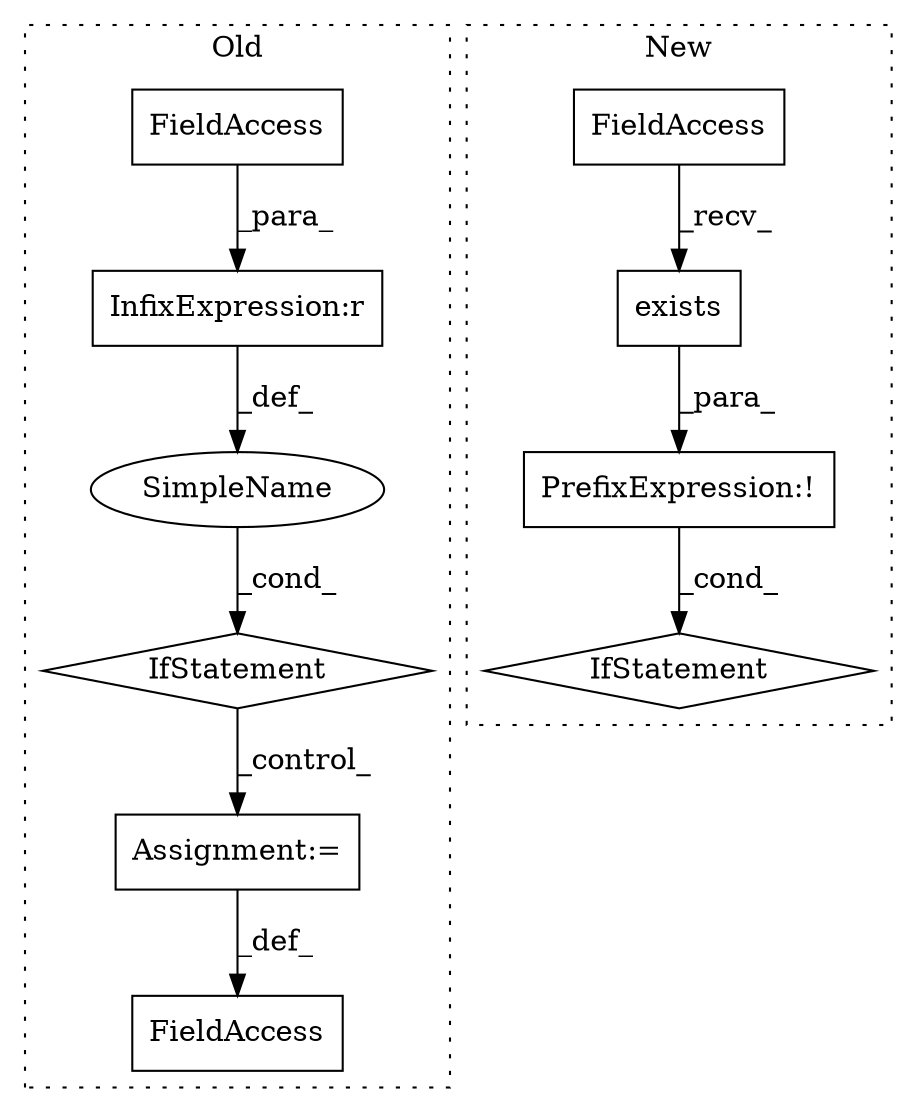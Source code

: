 digraph G {
subgraph cluster0 {
1 [label="IfStatement" a="25" s="5818,5845" l="4,2" shape="diamond"];
6 [label="Assignment:=" a="7" s="5874" l="1" shape="box"];
7 [label="FieldAccess" a="22" s="5859" l="4" shape="box"];
8 [label="SimpleName" a="42" s="" l="" shape="ellipse"];
9 [label="InfixExpression:r" a="27" s="5837" l="4" shape="box"];
10 [label="FieldAccess" a="22" s="5822" l="4" shape="box"];
label = "Old";
style="dotted";
}
subgraph cluster1 {
2 [label="exists" a="32" s="3352,3398" l="7,1" shape="box"];
3 [label="IfStatement" a="25" s="3339,3399" l="4,2" shape="diamond"];
4 [label="FieldAccess" a="22" s="3344" l="2" shape="box"];
5 [label="PrefixExpression:!" a="38" s="3343" l="1" shape="box"];
label = "New";
style="dotted";
}
1 -> 6 [label="_control_"];
2 -> 5 [label="_para_"];
4 -> 2 [label="_recv_"];
5 -> 3 [label="_cond_"];
6 -> 7 [label="_def_"];
8 -> 1 [label="_cond_"];
9 -> 8 [label="_def_"];
10 -> 9 [label="_para_"];
}